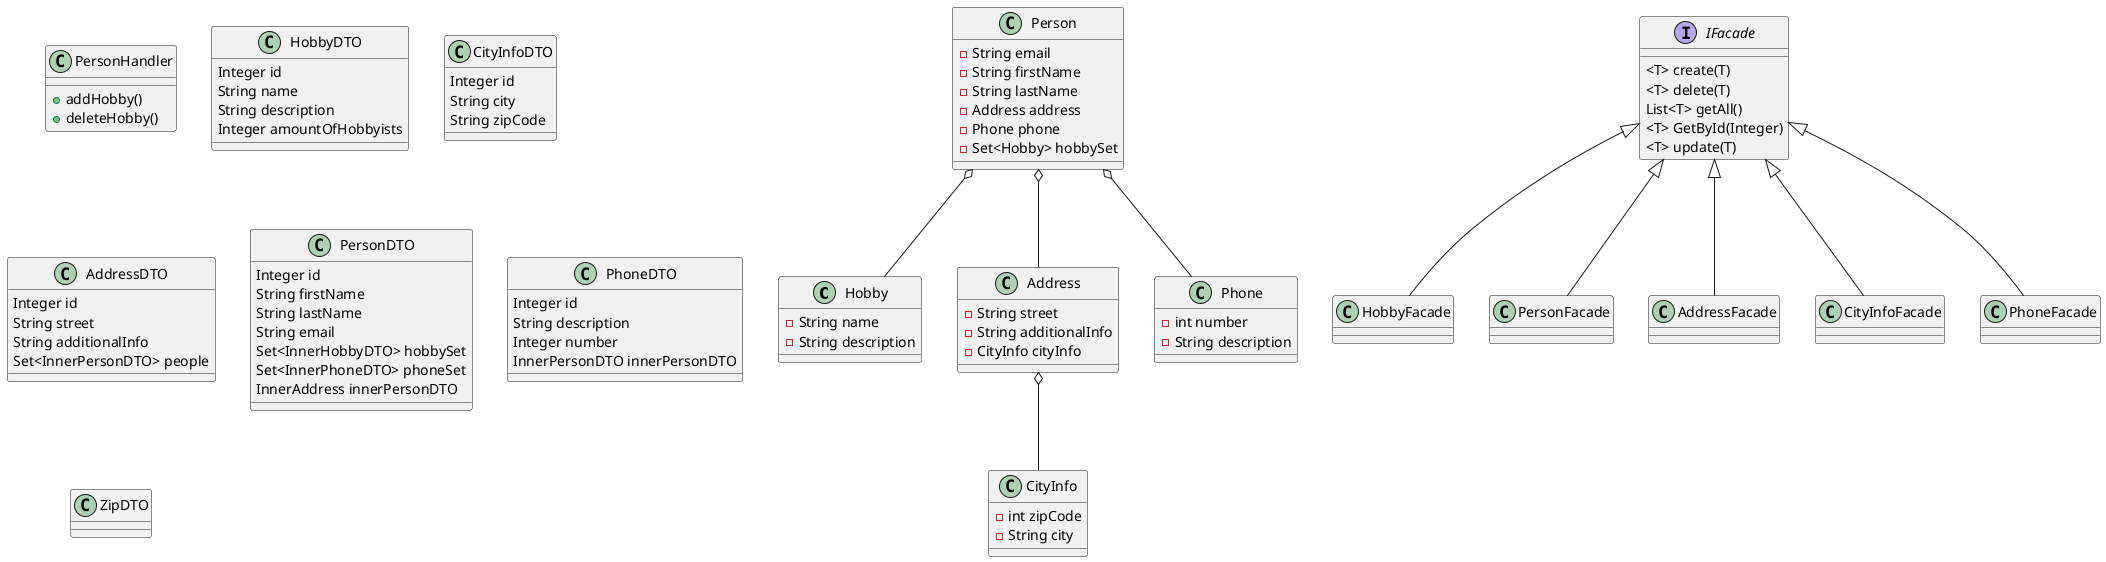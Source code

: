 @startuml

class Hobby
class Person
class Address
class CityInfo
class Phone
class PersonHandler
interface IFacade
class HobbyFacade
class PersonFacade
class AddressFacade
class CityInfoFacade
class PhoneFacade
class HobbyDTO
class CityInfoDTO
class AddressDTO
class PersonDTO
class PhoneDTO
class ZipDTO



Hobby : - String name
Hobby : - String description

Person : - String email
Person : - String firstName
Person : - String lastName
Person : - Address address
Person : - Phone phone
Person : - Set<Hobby> hobbySet

PersonHandler : + addHobby()
PersonHandler : + deleteHobby()

Address : - String street
Address : - String additionalInfo
Address : - CityInfo cityInfo

CityInfo : - int zipCode
CityInfo : - String city

Phone : - int number
Phone : - String description

IFacade : <T> create(T)
IFacade : <T> delete(T)
IFacade : List<T> getAll()
IFacade : <T> GetById(Integer)
IFacade : <T> update(T)

PhoneDTO : Integer id
PhoneDTO : String description
PhoneDTO : Integer number
PhoneDTO : InnerPersonDTO innerPersonDTO

HobbyDTO : Integer id
HobbyDTO : String name
HobbyDTO : String description
HobbyDTO : Integer amountOfHobbyists

CityInfoDTO : Integer id
CityInfoDTO : String city
CityInfoDTO : String zipCode

PersonDTO : Integer id
PersonDTO : String firstName
PersonDTO : String lastName
PersonDTO : String email
PersonDTO : Set<InnerHobbyDTO> hobbySet
PersonDTO : Set<InnerPhoneDTO> phoneSet
PersonDTO : InnerAddress innerPersonDTO

AddressDTO : Integer id
AddressDTO : String street
AddressDTO : String additionalInfo
AddressDTO : Set<InnerPersonDTO> people

Person o-- Hobby
Person o-- Address
Address o-- CityInfo
Person o-- Phone
IFacade <|-- HobbyFacade
IFacade <|-- PersonFacade
IFacade <|-- AddressFacade
IFacade <|-- CityInfoFacade
IFacade <|-- PhoneFacade

@enduml